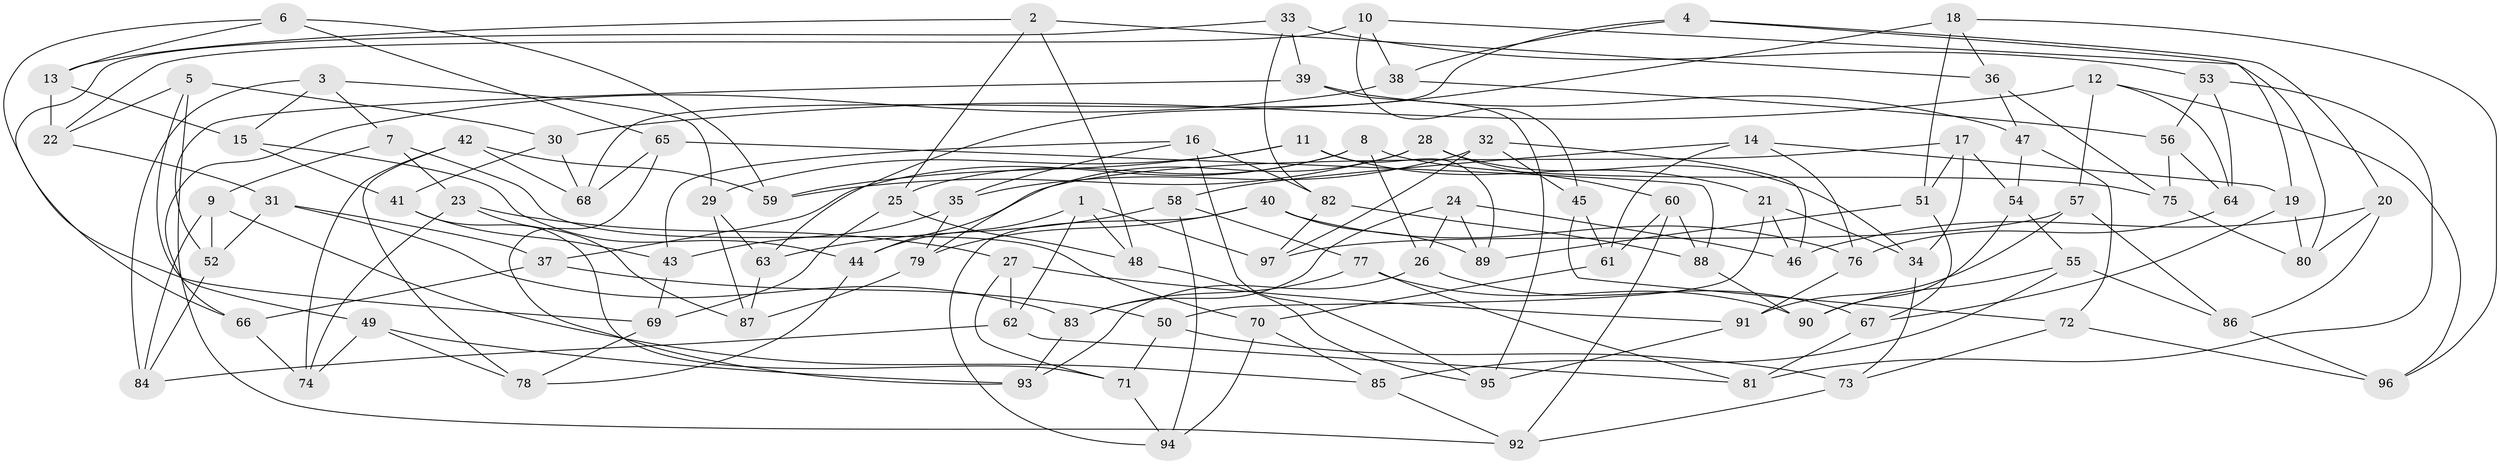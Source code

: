 // coarse degree distribution, {6: 0.4576271186440678, 5: 0.1864406779661017, 4: 0.3389830508474576, 3: 0.01694915254237288}
// Generated by graph-tools (version 1.1) at 2025/42/03/06/25 10:42:23]
// undirected, 97 vertices, 194 edges
graph export_dot {
graph [start="1"]
  node [color=gray90,style=filled];
  1;
  2;
  3;
  4;
  5;
  6;
  7;
  8;
  9;
  10;
  11;
  12;
  13;
  14;
  15;
  16;
  17;
  18;
  19;
  20;
  21;
  22;
  23;
  24;
  25;
  26;
  27;
  28;
  29;
  30;
  31;
  32;
  33;
  34;
  35;
  36;
  37;
  38;
  39;
  40;
  41;
  42;
  43;
  44;
  45;
  46;
  47;
  48;
  49;
  50;
  51;
  52;
  53;
  54;
  55;
  56;
  57;
  58;
  59;
  60;
  61;
  62;
  63;
  64;
  65;
  66;
  67;
  68;
  69;
  70;
  71;
  72;
  73;
  74;
  75;
  76;
  77;
  78;
  79;
  80;
  81;
  82;
  83;
  84;
  85;
  86;
  87;
  88;
  89;
  90;
  91;
  92;
  93;
  94;
  95;
  96;
  97;
  1 -- 44;
  1 -- 97;
  1 -- 48;
  1 -- 62;
  2 -- 25;
  2 -- 36;
  2 -- 13;
  2 -- 48;
  3 -- 84;
  3 -- 29;
  3 -- 15;
  3 -- 7;
  4 -- 68;
  4 -- 19;
  4 -- 20;
  4 -- 38;
  5 -- 22;
  5 -- 30;
  5 -- 49;
  5 -- 92;
  6 -- 65;
  6 -- 13;
  6 -- 69;
  6 -- 59;
  7 -- 70;
  7 -- 9;
  7 -- 23;
  8 -- 26;
  8 -- 75;
  8 -- 25;
  8 -- 37;
  9 -- 85;
  9 -- 84;
  9 -- 52;
  10 -- 80;
  10 -- 45;
  10 -- 38;
  10 -- 22;
  11 -- 59;
  11 -- 89;
  11 -- 21;
  11 -- 29;
  12 -- 96;
  12 -- 64;
  12 -- 57;
  12 -- 30;
  13 -- 15;
  13 -- 22;
  14 -- 61;
  14 -- 58;
  14 -- 19;
  14 -- 76;
  15 -- 41;
  15 -- 44;
  16 -- 35;
  16 -- 43;
  16 -- 82;
  16 -- 95;
  17 -- 54;
  17 -- 51;
  17 -- 34;
  17 -- 44;
  18 -- 51;
  18 -- 36;
  18 -- 96;
  18 -- 63;
  19 -- 67;
  19 -- 80;
  20 -- 80;
  20 -- 86;
  20 -- 46;
  21 -- 34;
  21 -- 46;
  21 -- 50;
  22 -- 31;
  23 -- 74;
  23 -- 87;
  23 -- 27;
  24 -- 89;
  24 -- 83;
  24 -- 46;
  24 -- 26;
  25 -- 48;
  25 -- 69;
  26 -- 93;
  26 -- 67;
  27 -- 71;
  27 -- 91;
  27 -- 62;
  28 -- 79;
  28 -- 59;
  28 -- 60;
  28 -- 34;
  29 -- 63;
  29 -- 87;
  30 -- 68;
  30 -- 41;
  31 -- 52;
  31 -- 83;
  31 -- 37;
  32 -- 46;
  32 -- 97;
  32 -- 45;
  32 -- 35;
  33 -- 53;
  33 -- 82;
  33 -- 66;
  33 -- 39;
  34 -- 73;
  35 -- 43;
  35 -- 79;
  36 -- 47;
  36 -- 75;
  37 -- 50;
  37 -- 66;
  38 -- 56;
  38 -- 66;
  39 -- 52;
  39 -- 47;
  39 -- 95;
  40 -- 89;
  40 -- 79;
  40 -- 76;
  40 -- 94;
  41 -- 43;
  41 -- 71;
  42 -- 78;
  42 -- 59;
  42 -- 68;
  42 -- 74;
  43 -- 69;
  44 -- 78;
  45 -- 61;
  45 -- 72;
  47 -- 54;
  47 -- 72;
  48 -- 95;
  49 -- 93;
  49 -- 74;
  49 -- 78;
  50 -- 71;
  50 -- 73;
  51 -- 89;
  51 -- 67;
  52 -- 84;
  53 -- 81;
  53 -- 56;
  53 -- 64;
  54 -- 90;
  54 -- 55;
  55 -- 85;
  55 -- 86;
  55 -- 90;
  56 -- 64;
  56 -- 75;
  57 -- 97;
  57 -- 86;
  57 -- 91;
  58 -- 63;
  58 -- 77;
  58 -- 94;
  60 -- 88;
  60 -- 92;
  60 -- 61;
  61 -- 70;
  62 -- 81;
  62 -- 84;
  63 -- 87;
  64 -- 76;
  65 -- 88;
  65 -- 93;
  65 -- 68;
  66 -- 74;
  67 -- 81;
  69 -- 78;
  70 -- 94;
  70 -- 85;
  71 -- 94;
  72 -- 96;
  72 -- 73;
  73 -- 92;
  75 -- 80;
  76 -- 91;
  77 -- 83;
  77 -- 81;
  77 -- 90;
  79 -- 87;
  82 -- 97;
  82 -- 88;
  83 -- 93;
  85 -- 92;
  86 -- 96;
  88 -- 90;
  91 -- 95;
}
